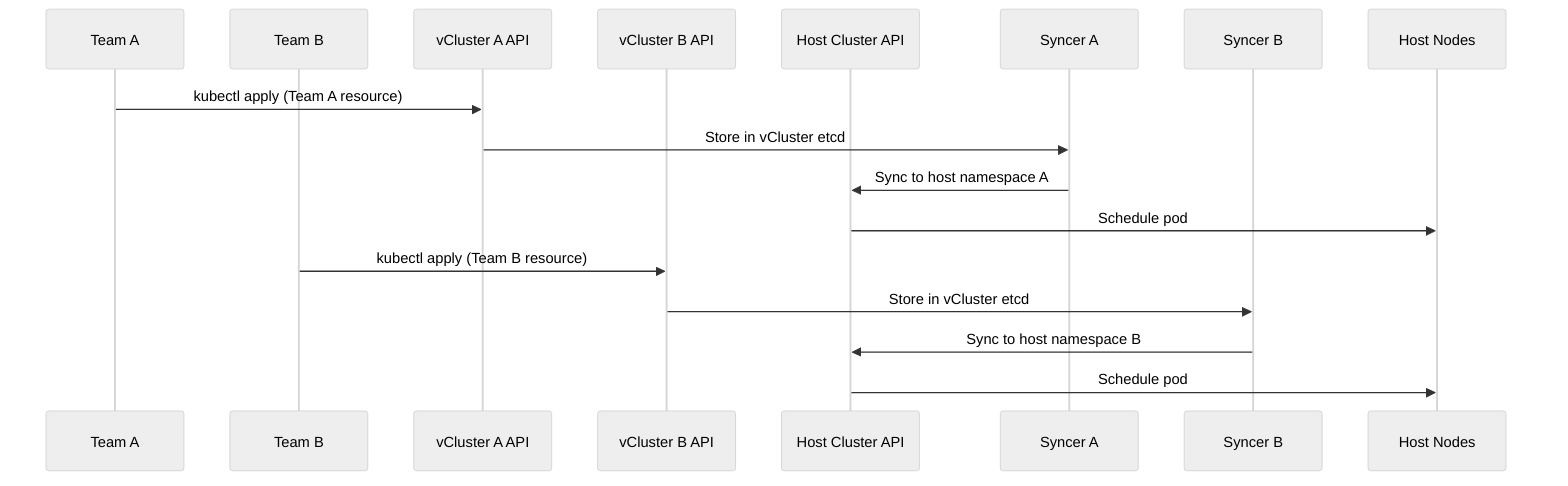 %%{init: {"theme": "neutral", "themeVariables": {"signalTextColor": "#000", "edgeLabelBackground": "#f5f5f5", "actorTextColor": "#000"}}}%%
sequenceDiagram
    participant User1 as Team A
    participant User2 as Team B
    participant vCluster1 as vCluster A API
    participant vCluster2 as vCluster B API
    participant HostAPI as Host Cluster API
    participant Syncer1 as Syncer A
    participant Syncer2 as Syncer B
    participant Node as Host Nodes

    User1->>vCluster1: kubectl apply (Team A resource)
    vCluster1->>Syncer1: Store in vCluster etcd
    Syncer1->>HostAPI: Sync to host namespace A
    HostAPI->>Node: Schedule pod

    User2->>vCluster2: kubectl apply (Team B resource)
    vCluster2->>Syncer2: Store in vCluster etcd
    Syncer2->>HostAPI: Sync to host namespace B
    HostAPI->>Node: Schedule pod